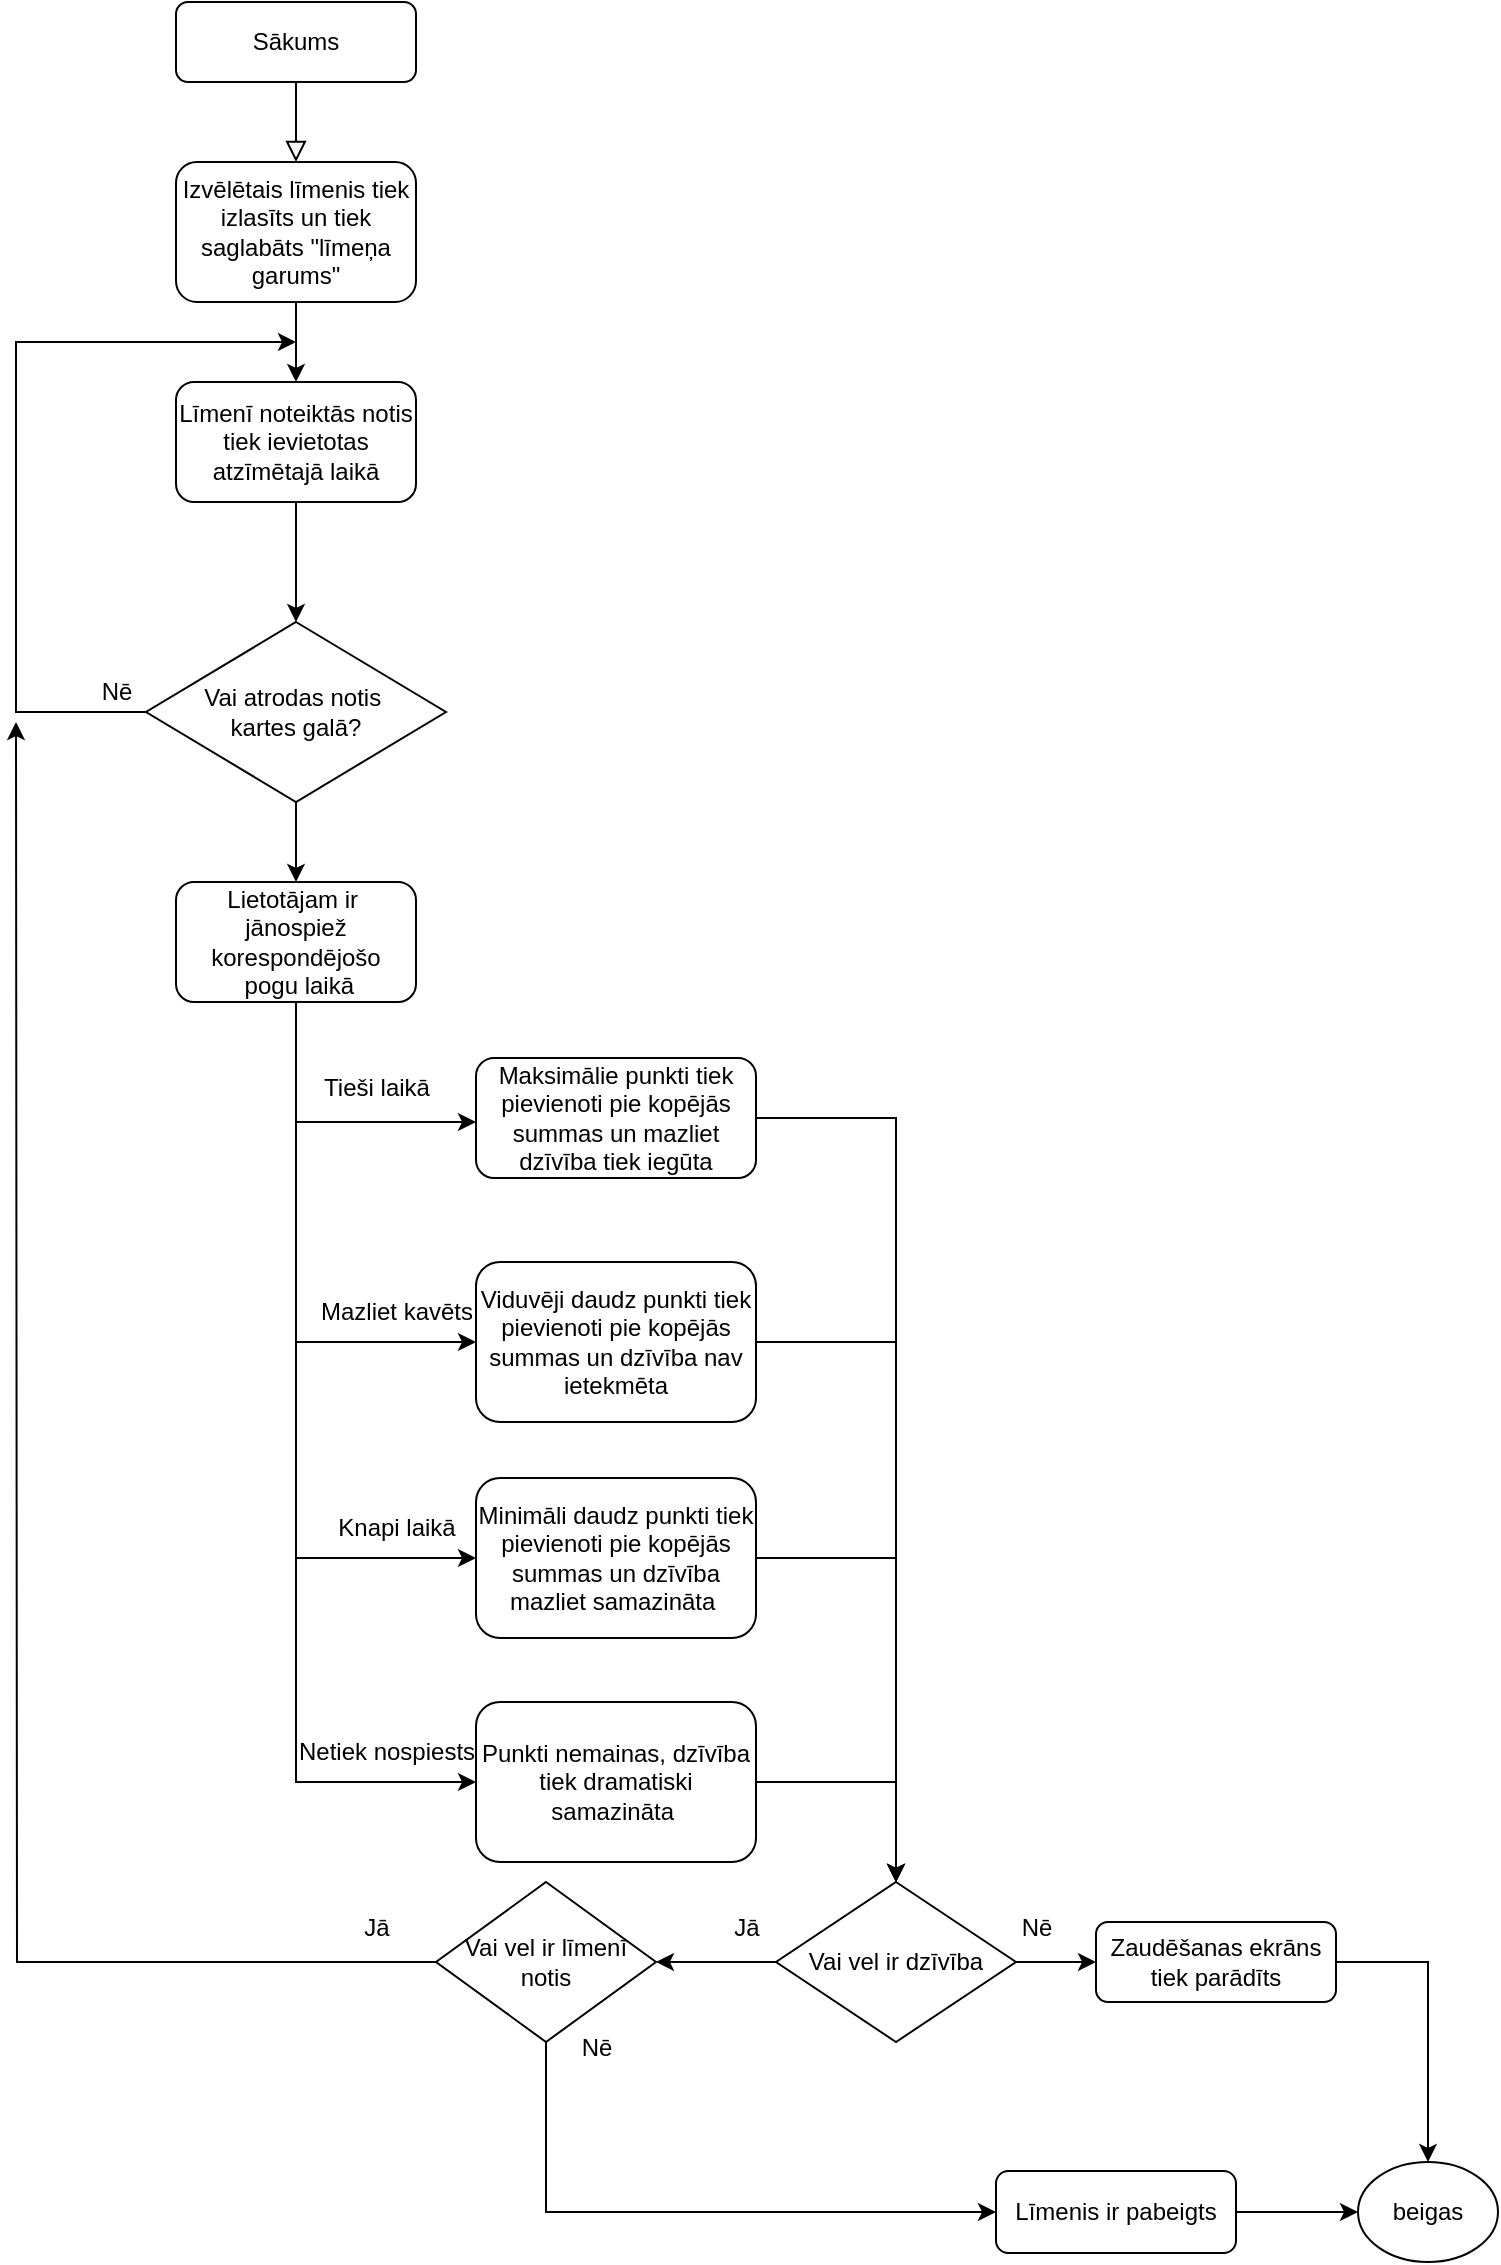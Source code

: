 <mxfile version="24.0.7" type="device">
  <diagram id="C5RBs43oDa-KdzZeNtuy" name="Page-1">
    <mxGraphModel dx="566" dy="336" grid="1" gridSize="10" guides="1" tooltips="1" connect="1" arrows="1" fold="1" page="1" pageScale="1" pageWidth="827" pageHeight="1169" math="0" shadow="0">
      <root>
        <mxCell id="WIyWlLk6GJQsqaUBKTNV-0" />
        <mxCell id="WIyWlLk6GJQsqaUBKTNV-1" parent="WIyWlLk6GJQsqaUBKTNV-0" />
        <mxCell id="WIyWlLk6GJQsqaUBKTNV-2" value="" style="rounded=0;html=1;jettySize=auto;orthogonalLoop=1;fontSize=11;endArrow=block;endFill=0;endSize=8;strokeWidth=1;shadow=0;labelBackgroundColor=none;edgeStyle=orthogonalEdgeStyle;" parent="WIyWlLk6GJQsqaUBKTNV-1" source="WIyWlLk6GJQsqaUBKTNV-3" target="nTVK7AX-v6Z2LN_n7n9J-0" edge="1">
          <mxGeometry relative="1" as="geometry">
            <mxPoint x="189" y="100" as="targetPoint" />
          </mxGeometry>
        </mxCell>
        <mxCell id="WIyWlLk6GJQsqaUBKTNV-3" value="Sākums" style="rounded=1;whiteSpace=wrap;html=1;fontSize=12;glass=0;strokeWidth=1;shadow=0;" parent="WIyWlLk6GJQsqaUBKTNV-1" vertex="1">
          <mxGeometry x="129" y="10" width="120" height="40" as="geometry" />
        </mxCell>
        <mxCell id="nTVK7AX-v6Z2LN_n7n9J-1" style="edgeStyle=orthogonalEdgeStyle;rounded=0;orthogonalLoop=1;jettySize=auto;html=1;exitX=0.5;exitY=1;exitDx=0;exitDy=0;entryX=0.5;entryY=0;entryDx=0;entryDy=0;" edge="1" parent="WIyWlLk6GJQsqaUBKTNV-1" source="nTVK7AX-v6Z2LN_n7n9J-0" target="nTVK7AX-v6Z2LN_n7n9J-3">
          <mxGeometry relative="1" as="geometry">
            <mxPoint x="189" y="210" as="targetPoint" />
          </mxGeometry>
        </mxCell>
        <mxCell id="nTVK7AX-v6Z2LN_n7n9J-0" value="Izvēlētais līmenis tiek izlasīts un tiek saglabāts &quot;līmeņa garums&quot;" style="rounded=1;whiteSpace=wrap;html=1;" vertex="1" parent="WIyWlLk6GJQsqaUBKTNV-1">
          <mxGeometry x="129" y="90" width="120" height="70" as="geometry" />
        </mxCell>
        <mxCell id="nTVK7AX-v6Z2LN_n7n9J-5" style="edgeStyle=orthogonalEdgeStyle;rounded=0;orthogonalLoop=1;jettySize=auto;html=1;exitX=0.5;exitY=1;exitDx=0;exitDy=0;entryX=0.5;entryY=0;entryDx=0;entryDy=0;" edge="1" parent="WIyWlLk6GJQsqaUBKTNV-1" source="nTVK7AX-v6Z2LN_n7n9J-3" target="nTVK7AX-v6Z2LN_n7n9J-4">
          <mxGeometry relative="1" as="geometry" />
        </mxCell>
        <mxCell id="nTVK7AX-v6Z2LN_n7n9J-3" value="Līmenī noteiktās notis tiek ievietotas atzīmētajā laikā" style="rounded=1;whiteSpace=wrap;html=1;" vertex="1" parent="WIyWlLk6GJQsqaUBKTNV-1">
          <mxGeometry x="129" y="200" width="120" height="60" as="geometry" />
        </mxCell>
        <mxCell id="nTVK7AX-v6Z2LN_n7n9J-6" style="edgeStyle=orthogonalEdgeStyle;rounded=0;orthogonalLoop=1;jettySize=auto;html=1;exitX=0;exitY=0.5;exitDx=0;exitDy=0;" edge="1" parent="WIyWlLk6GJQsqaUBKTNV-1" source="nTVK7AX-v6Z2LN_n7n9J-4">
          <mxGeometry relative="1" as="geometry">
            <mxPoint x="189" y="180" as="targetPoint" />
            <Array as="points">
              <mxPoint x="49" y="365" />
              <mxPoint x="49" y="180" />
            </Array>
          </mxGeometry>
        </mxCell>
        <mxCell id="nTVK7AX-v6Z2LN_n7n9J-8" style="edgeStyle=orthogonalEdgeStyle;rounded=0;orthogonalLoop=1;jettySize=auto;html=1;exitX=0.5;exitY=1;exitDx=0;exitDy=0;entryX=0.5;entryY=0;entryDx=0;entryDy=0;" edge="1" parent="WIyWlLk6GJQsqaUBKTNV-1" source="nTVK7AX-v6Z2LN_n7n9J-4" target="nTVK7AX-v6Z2LN_n7n9J-35">
          <mxGeometry relative="1" as="geometry">
            <mxPoint x="189" y="430" as="targetPoint" />
          </mxGeometry>
        </mxCell>
        <mxCell id="nTVK7AX-v6Z2LN_n7n9J-4" value="Vai atrodas notis&amp;nbsp;&lt;div&gt;kartes galā?&lt;/div&gt;" style="rhombus;whiteSpace=wrap;html=1;" vertex="1" parent="WIyWlLk6GJQsqaUBKTNV-1">
          <mxGeometry x="114" y="320" width="150" height="90" as="geometry" />
        </mxCell>
        <mxCell id="nTVK7AX-v6Z2LN_n7n9J-7" value="Nē" style="text;html=1;align=center;verticalAlign=middle;resizable=0;points=[];autosize=1;strokeColor=none;fillColor=none;" vertex="1" parent="WIyWlLk6GJQsqaUBKTNV-1">
          <mxGeometry x="79" y="340" width="40" height="30" as="geometry" />
        </mxCell>
        <mxCell id="nTVK7AX-v6Z2LN_n7n9J-16" style="edgeStyle=orthogonalEdgeStyle;rounded=0;orthogonalLoop=1;jettySize=auto;html=1;exitX=0.5;exitY=1;exitDx=0;exitDy=0;" edge="1" parent="WIyWlLk6GJQsqaUBKTNV-1" target="nTVK7AX-v6Z2LN_n7n9J-17">
          <mxGeometry relative="1" as="geometry">
            <mxPoint x="249" y="570" as="targetPoint" />
            <mxPoint x="189" y="490" as="sourcePoint" />
            <Array as="points">
              <mxPoint x="189" y="570" />
            </Array>
          </mxGeometry>
        </mxCell>
        <mxCell id="nTVK7AX-v6Z2LN_n7n9J-37" style="edgeStyle=orthogonalEdgeStyle;rounded=0;orthogonalLoop=1;jettySize=auto;html=1;exitX=1;exitY=0.5;exitDx=0;exitDy=0;entryX=0.5;entryY=0;entryDx=0;entryDy=0;" edge="1" parent="WIyWlLk6GJQsqaUBKTNV-1" source="nTVK7AX-v6Z2LN_n7n9J-17" target="nTVK7AX-v6Z2LN_n7n9J-36">
          <mxGeometry relative="1" as="geometry" />
        </mxCell>
        <mxCell id="nTVK7AX-v6Z2LN_n7n9J-17" value="Maksimālie punkti tiek pievienoti pie kopējās summas un mazliet dzīvība tiek iegūta" style="rounded=1;whiteSpace=wrap;html=1;" vertex="1" parent="WIyWlLk6GJQsqaUBKTNV-1">
          <mxGeometry x="279" y="538" width="140" height="60" as="geometry" />
        </mxCell>
        <mxCell id="nTVK7AX-v6Z2LN_n7n9J-18" value="" style="endArrow=classic;html=1;rounded=0;exitX=0.5;exitY=1;exitDx=0;exitDy=0;" edge="1" parent="WIyWlLk6GJQsqaUBKTNV-1" source="nTVK7AX-v6Z2LN_n7n9J-35" target="nTVK7AX-v6Z2LN_n7n9J-19">
          <mxGeometry width="50" height="50" relative="1" as="geometry">
            <mxPoint x="189" y="450" as="sourcePoint" />
            <mxPoint x="189" y="650" as="targetPoint" />
            <Array as="points">
              <mxPoint x="189" y="680" />
            </Array>
          </mxGeometry>
        </mxCell>
        <mxCell id="nTVK7AX-v6Z2LN_n7n9J-38" style="edgeStyle=orthogonalEdgeStyle;rounded=0;orthogonalLoop=1;jettySize=auto;html=1;exitX=1;exitY=0.5;exitDx=0;exitDy=0;entryX=0.5;entryY=0;entryDx=0;entryDy=0;" edge="1" parent="WIyWlLk6GJQsqaUBKTNV-1" source="nTVK7AX-v6Z2LN_n7n9J-19" target="nTVK7AX-v6Z2LN_n7n9J-36">
          <mxGeometry relative="1" as="geometry">
            <mxPoint x="509" y="950" as="targetPoint" />
          </mxGeometry>
        </mxCell>
        <mxCell id="nTVK7AX-v6Z2LN_n7n9J-19" value="Viduvēji daudz punkti tiek pievienoti pie kopējās summas un dzīvība nav ietekmēta" style="rounded=1;whiteSpace=wrap;html=1;" vertex="1" parent="WIyWlLk6GJQsqaUBKTNV-1">
          <mxGeometry x="279" y="640" width="140" height="80" as="geometry" />
        </mxCell>
        <mxCell id="nTVK7AX-v6Z2LN_n7n9J-20" value="Tieši laikā" style="text;html=1;align=center;verticalAlign=middle;resizable=0;points=[];autosize=1;strokeColor=none;fillColor=none;" vertex="1" parent="WIyWlLk6GJQsqaUBKTNV-1">
          <mxGeometry x="189" y="538" width="80" height="30" as="geometry" />
        </mxCell>
        <mxCell id="nTVK7AX-v6Z2LN_n7n9J-22" value="Mazliet kavēts" style="text;html=1;align=center;verticalAlign=middle;resizable=0;points=[];autosize=1;strokeColor=none;fillColor=none;" vertex="1" parent="WIyWlLk6GJQsqaUBKTNV-1">
          <mxGeometry x="189" y="650" width="100" height="30" as="geometry" />
        </mxCell>
        <mxCell id="nTVK7AX-v6Z2LN_n7n9J-25" value="" style="endArrow=classic;html=1;rounded=0;exitX=0.5;exitY=1;exitDx=0;exitDy=0;" edge="1" parent="WIyWlLk6GJQsqaUBKTNV-1" target="nTVK7AX-v6Z2LN_n7n9J-26">
          <mxGeometry width="50" height="50" relative="1" as="geometry">
            <mxPoint x="189" y="598" as="sourcePoint" />
            <mxPoint x="189" y="758" as="targetPoint" />
            <Array as="points">
              <mxPoint x="189" y="788" />
            </Array>
          </mxGeometry>
        </mxCell>
        <mxCell id="nTVK7AX-v6Z2LN_n7n9J-39" style="edgeStyle=orthogonalEdgeStyle;rounded=0;orthogonalLoop=1;jettySize=auto;html=1;exitX=1;exitY=0.5;exitDx=0;exitDy=0;entryX=0.5;entryY=0;entryDx=0;entryDy=0;" edge="1" parent="WIyWlLk6GJQsqaUBKTNV-1" source="nTVK7AX-v6Z2LN_n7n9J-26" target="nTVK7AX-v6Z2LN_n7n9J-36">
          <mxGeometry relative="1" as="geometry" />
        </mxCell>
        <mxCell id="nTVK7AX-v6Z2LN_n7n9J-26" value="Minimāli daudz punkti tiek pievienoti pie kopējās summas un dzīvība mazliet samazināta&amp;nbsp;" style="rounded=1;whiteSpace=wrap;html=1;" vertex="1" parent="WIyWlLk6GJQsqaUBKTNV-1">
          <mxGeometry x="279" y="748" width="140" height="80" as="geometry" />
        </mxCell>
        <mxCell id="nTVK7AX-v6Z2LN_n7n9J-27" value="Knapi laikā" style="text;html=1;align=center;verticalAlign=middle;resizable=0;points=[];autosize=1;strokeColor=none;fillColor=none;" vertex="1" parent="WIyWlLk6GJQsqaUBKTNV-1">
          <mxGeometry x="199" y="758" width="80" height="30" as="geometry" />
        </mxCell>
        <mxCell id="nTVK7AX-v6Z2LN_n7n9J-31" value="" style="endArrow=classic;html=1;rounded=0;exitX=0.5;exitY=1;exitDx=0;exitDy=0;" edge="1" parent="WIyWlLk6GJQsqaUBKTNV-1" target="nTVK7AX-v6Z2LN_n7n9J-32">
          <mxGeometry width="50" height="50" relative="1" as="geometry">
            <mxPoint x="189" y="710" as="sourcePoint" />
            <mxPoint x="189" y="870" as="targetPoint" />
            <Array as="points">
              <mxPoint x="189" y="900" />
            </Array>
          </mxGeometry>
        </mxCell>
        <mxCell id="nTVK7AX-v6Z2LN_n7n9J-40" style="edgeStyle=orthogonalEdgeStyle;rounded=0;orthogonalLoop=1;jettySize=auto;html=1;exitX=1;exitY=0.5;exitDx=0;exitDy=0;entryX=0.5;entryY=0;entryDx=0;entryDy=0;" edge="1" parent="WIyWlLk6GJQsqaUBKTNV-1" source="nTVK7AX-v6Z2LN_n7n9J-32" target="nTVK7AX-v6Z2LN_n7n9J-36">
          <mxGeometry relative="1" as="geometry" />
        </mxCell>
        <mxCell id="nTVK7AX-v6Z2LN_n7n9J-32" value="Punkti nemainas, dzīvība tiek dramatiski samazināta&amp;nbsp;" style="rounded=1;whiteSpace=wrap;html=1;" vertex="1" parent="WIyWlLk6GJQsqaUBKTNV-1">
          <mxGeometry x="279" y="860" width="140" height="80" as="geometry" />
        </mxCell>
        <mxCell id="nTVK7AX-v6Z2LN_n7n9J-33" value="Netiek nospiests" style="text;html=1;align=center;verticalAlign=middle;resizable=0;points=[];autosize=1;strokeColor=none;fillColor=none;" vertex="1" parent="WIyWlLk6GJQsqaUBKTNV-1">
          <mxGeometry x="179" y="870" width="110" height="30" as="geometry" />
        </mxCell>
        <mxCell id="nTVK7AX-v6Z2LN_n7n9J-35" value="Lietotājam ir&amp;nbsp;&lt;div&gt;jānospiež korespondējošo&lt;div&gt;&amp;nbsp;pogu laikā&lt;/div&gt;&lt;/div&gt;" style="rounded=1;whiteSpace=wrap;html=1;" vertex="1" parent="WIyWlLk6GJQsqaUBKTNV-1">
          <mxGeometry x="129" y="450" width="120" height="60" as="geometry" />
        </mxCell>
        <mxCell id="nTVK7AX-v6Z2LN_n7n9J-43" style="edgeStyle=orthogonalEdgeStyle;rounded=0;orthogonalLoop=1;jettySize=auto;html=1;exitX=1;exitY=0.5;exitDx=0;exitDy=0;entryX=0;entryY=0.5;entryDx=0;entryDy=0;" edge="1" parent="WIyWlLk6GJQsqaUBKTNV-1" source="nTVK7AX-v6Z2LN_n7n9J-36" target="nTVK7AX-v6Z2LN_n7n9J-49">
          <mxGeometry relative="1" as="geometry">
            <mxPoint x="619" y="1000" as="targetPoint" />
          </mxGeometry>
        </mxCell>
        <mxCell id="nTVK7AX-v6Z2LN_n7n9J-44" style="edgeStyle=orthogonalEdgeStyle;rounded=0;orthogonalLoop=1;jettySize=auto;html=1;exitX=0;exitY=0.5;exitDx=0;exitDy=0;" edge="1" parent="WIyWlLk6GJQsqaUBKTNV-1" source="nTVK7AX-v6Z2LN_n7n9J-36" target="nTVK7AX-v6Z2LN_n7n9J-52">
          <mxGeometry relative="1" as="geometry">
            <mxPoint x="389" y="990" as="targetPoint" />
          </mxGeometry>
        </mxCell>
        <mxCell id="nTVK7AX-v6Z2LN_n7n9J-36" value="Vai vel ir dzīvība" style="rhombus;whiteSpace=wrap;html=1;" vertex="1" parent="WIyWlLk6GJQsqaUBKTNV-1">
          <mxGeometry x="429" y="950" width="120" height="80" as="geometry" />
        </mxCell>
        <mxCell id="nTVK7AX-v6Z2LN_n7n9J-46" value="beigas" style="ellipse;whiteSpace=wrap;html=1;" vertex="1" parent="WIyWlLk6GJQsqaUBKTNV-1">
          <mxGeometry x="720" y="1090" width="70" height="50" as="geometry" />
        </mxCell>
        <mxCell id="nTVK7AX-v6Z2LN_n7n9J-47" value="Nē" style="text;html=1;align=center;verticalAlign=middle;resizable=0;points=[];autosize=1;strokeColor=none;fillColor=none;" vertex="1" parent="WIyWlLk6GJQsqaUBKTNV-1">
          <mxGeometry x="539" y="958" width="40" height="30" as="geometry" />
        </mxCell>
        <mxCell id="nTVK7AX-v6Z2LN_n7n9J-50" style="edgeStyle=orthogonalEdgeStyle;rounded=0;orthogonalLoop=1;jettySize=auto;html=1;exitX=1;exitY=0.5;exitDx=0;exitDy=0;entryX=0.5;entryY=0;entryDx=0;entryDy=0;" edge="1" parent="WIyWlLk6GJQsqaUBKTNV-1" source="nTVK7AX-v6Z2LN_n7n9J-49" target="nTVK7AX-v6Z2LN_n7n9J-46">
          <mxGeometry relative="1" as="geometry" />
        </mxCell>
        <mxCell id="nTVK7AX-v6Z2LN_n7n9J-49" value="Zaudēšanas ekrāns tiek parādīts" style="rounded=1;whiteSpace=wrap;html=1;" vertex="1" parent="WIyWlLk6GJQsqaUBKTNV-1">
          <mxGeometry x="589" y="970" width="120" height="40" as="geometry" />
        </mxCell>
        <mxCell id="nTVK7AX-v6Z2LN_n7n9J-53" style="edgeStyle=orthogonalEdgeStyle;rounded=0;orthogonalLoop=1;jettySize=auto;html=1;exitX=0;exitY=0.5;exitDx=0;exitDy=0;" edge="1" parent="WIyWlLk6GJQsqaUBKTNV-1" source="nTVK7AX-v6Z2LN_n7n9J-52">
          <mxGeometry relative="1" as="geometry">
            <mxPoint x="49" y="370" as="targetPoint" />
          </mxGeometry>
        </mxCell>
        <mxCell id="nTVK7AX-v6Z2LN_n7n9J-55" style="edgeStyle=orthogonalEdgeStyle;rounded=0;orthogonalLoop=1;jettySize=auto;html=1;exitX=0.5;exitY=1;exitDx=0;exitDy=0;" edge="1" parent="WIyWlLk6GJQsqaUBKTNV-1" source="nTVK7AX-v6Z2LN_n7n9J-52" target="nTVK7AX-v6Z2LN_n7n9J-56">
          <mxGeometry relative="1" as="geometry">
            <mxPoint x="579" y="1080" as="targetPoint" />
            <Array as="points">
              <mxPoint x="314" y="1115" />
            </Array>
          </mxGeometry>
        </mxCell>
        <mxCell id="nTVK7AX-v6Z2LN_n7n9J-52" value="Vai vel ir līmenī notis" style="rhombus;whiteSpace=wrap;html=1;" vertex="1" parent="WIyWlLk6GJQsqaUBKTNV-1">
          <mxGeometry x="259" y="950" width="110" height="80" as="geometry" />
        </mxCell>
        <mxCell id="nTVK7AX-v6Z2LN_n7n9J-54" value="Jā" style="text;html=1;align=center;verticalAlign=middle;resizable=0;points=[];autosize=1;strokeColor=none;fillColor=none;" vertex="1" parent="WIyWlLk6GJQsqaUBKTNV-1">
          <mxGeometry x="209" y="958" width="40" height="30" as="geometry" />
        </mxCell>
        <mxCell id="nTVK7AX-v6Z2LN_n7n9J-57" style="edgeStyle=orthogonalEdgeStyle;rounded=0;orthogonalLoop=1;jettySize=auto;html=1;exitX=1;exitY=0.5;exitDx=0;exitDy=0;entryX=0;entryY=0.5;entryDx=0;entryDy=0;" edge="1" parent="WIyWlLk6GJQsqaUBKTNV-1" source="nTVK7AX-v6Z2LN_n7n9J-56" target="nTVK7AX-v6Z2LN_n7n9J-46">
          <mxGeometry relative="1" as="geometry" />
        </mxCell>
        <mxCell id="nTVK7AX-v6Z2LN_n7n9J-56" value="Līmenis ir pabeigts" style="rounded=1;whiteSpace=wrap;html=1;" vertex="1" parent="WIyWlLk6GJQsqaUBKTNV-1">
          <mxGeometry x="539" y="1094.5" width="120" height="41" as="geometry" />
        </mxCell>
        <mxCell id="nTVK7AX-v6Z2LN_n7n9J-58" value="Nē" style="text;html=1;align=center;verticalAlign=middle;resizable=0;points=[];autosize=1;strokeColor=none;fillColor=none;" vertex="1" parent="WIyWlLk6GJQsqaUBKTNV-1">
          <mxGeometry x="319" y="1018" width="40" height="30" as="geometry" />
        </mxCell>
        <mxCell id="nTVK7AX-v6Z2LN_n7n9J-59" value="Jā" style="text;html=1;align=center;verticalAlign=middle;resizable=0;points=[];autosize=1;strokeColor=none;fillColor=none;" vertex="1" parent="WIyWlLk6GJQsqaUBKTNV-1">
          <mxGeometry x="394" y="958" width="40" height="30" as="geometry" />
        </mxCell>
      </root>
    </mxGraphModel>
  </diagram>
</mxfile>
